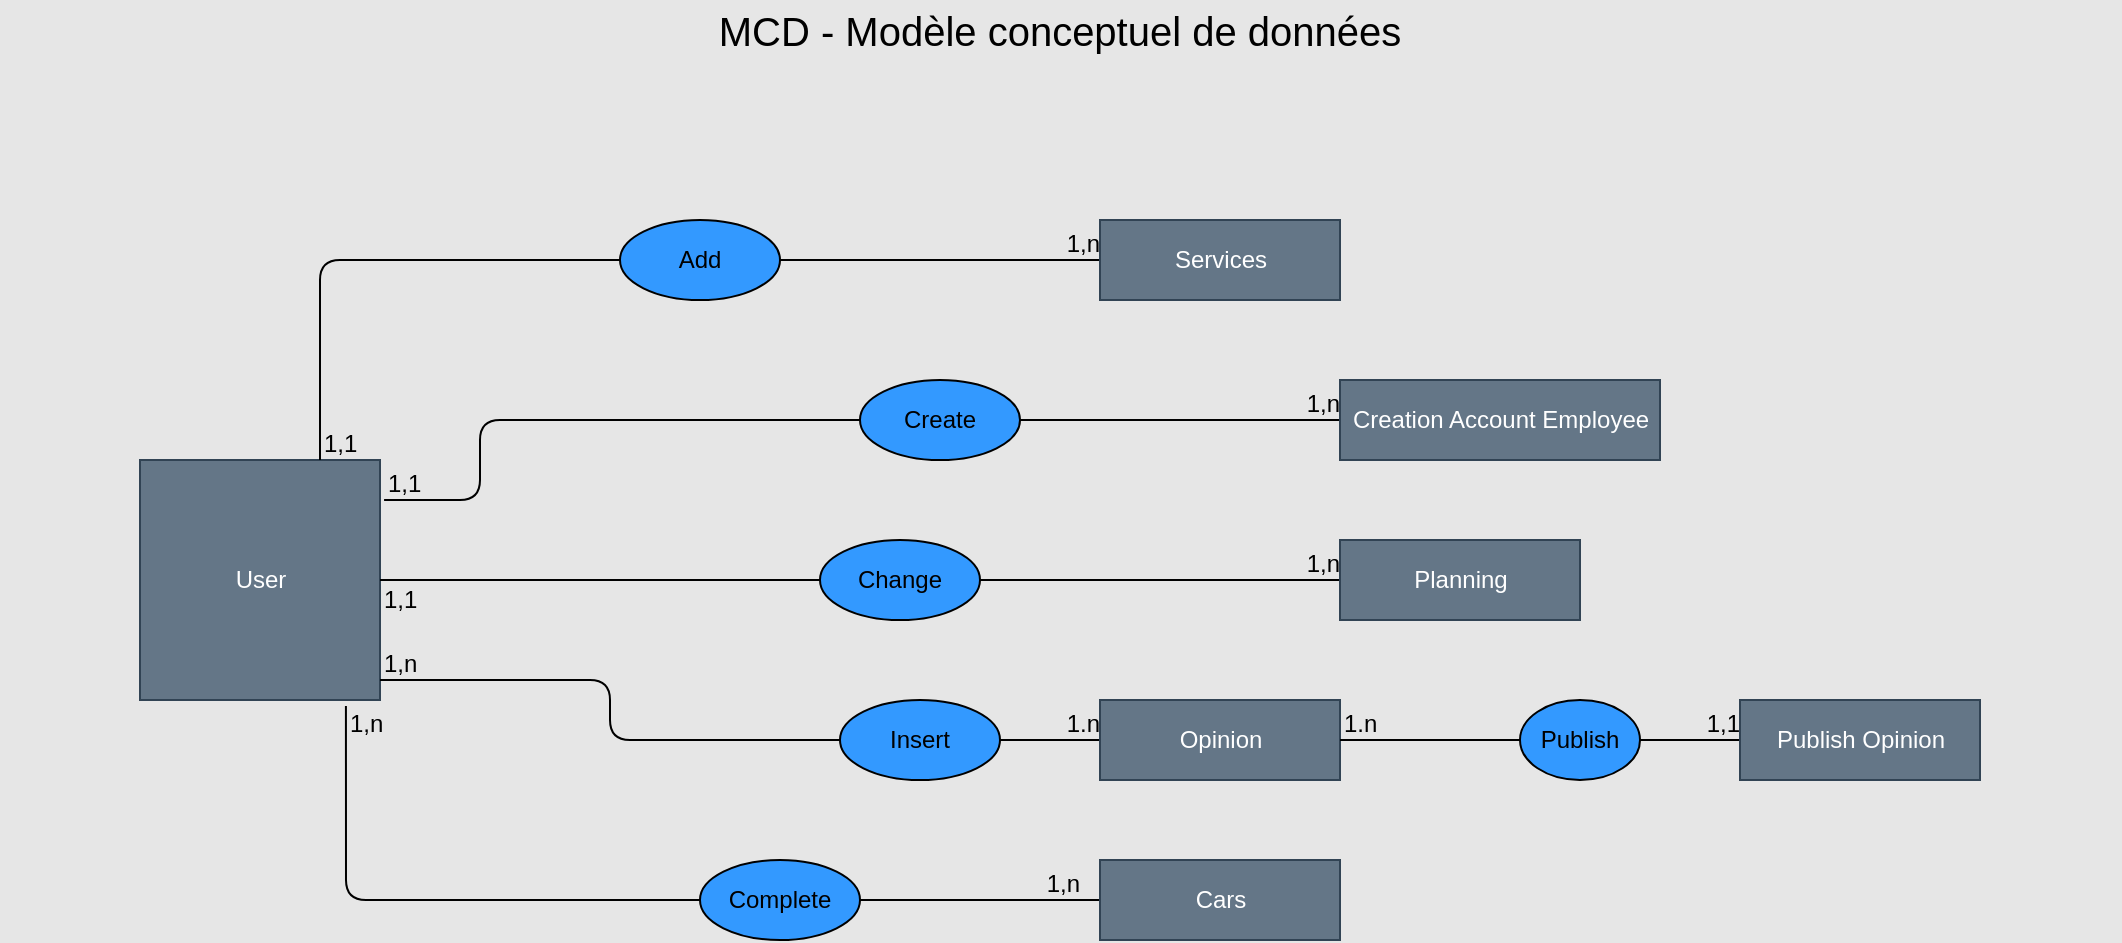 <mxfile>
    <diagram id="Ccciw3bMALI1cQTP-H8b" name="Page-1">
        <mxGraphModel dx="851" dy="467" grid="1" gridSize="10" guides="1" tooltips="1" connect="1" arrows="1" fold="1" page="1" pageScale="1" pageWidth="1169" pageHeight="827" background="#E6E6E6" math="0" shadow="0">
            <root>
                <mxCell id="0"/>
                <mxCell id="1" parent="0"/>
                <mxCell id="49" value="MCD - Modèle conceptuel de données" style="text;html=1;strokeColor=none;fillColor=none;align=center;verticalAlign=middle;whiteSpace=wrap;rounded=0;fontColor=#000000;fontSize=20;" parent="1" vertex="1">
                    <mxGeometry x="50" y="10" width="1060" height="30" as="geometry"/>
                </mxCell>
                <mxCell id="50" value="" style="endArrow=none;html=1;edgeStyle=orthogonalEdgeStyle;strokeColor=#000000;exitX=1;exitY=0.5;exitDx=0;exitDy=0;entryX=0;entryY=0.5;entryDx=0;entryDy=0;startArrow=none;" parent="1" source="101" target="90" edge="1">
                    <mxGeometry relative="1" as="geometry">
                        <mxPoint x="115" y="120" as="sourcePoint"/>
                        <mxPoint x="390" y="100" as="targetPoint"/>
                        <Array as="points"/>
                    </mxGeometry>
                </mxCell>
                <mxCell id="52" value="1,n" style="edgeLabel;resizable=0;html=1;align=right;verticalAlign=bottom;labelBackgroundColor=none;fontColor=#000000;fontSize=12;" parent="50" connectable="0" vertex="1">
                    <mxGeometry x="1" relative="1" as="geometry"/>
                </mxCell>
                <mxCell id="53" value="" style="endArrow=none;html=1;edgeStyle=orthogonalEdgeStyle;strokeColor=#000000;exitX=1;exitY=0.5;exitDx=0;exitDy=0;entryX=0;entryY=0.5;entryDx=0;entryDy=0;startArrow=none;" parent="1" source="100" target="91" edge="1">
                    <mxGeometry relative="1" as="geometry">
                        <mxPoint x="230.02" y="222.154" as="sourcePoint"/>
                        <mxPoint x="428.72" y="297.816" as="targetPoint"/>
                        <Array as="points"/>
                    </mxGeometry>
                </mxCell>
                <mxCell id="55" value="1,n" style="edgeLabel;resizable=0;html=1;align=right;verticalAlign=bottom;labelBackgroundColor=none;fontColor=#000000;fontSize=12;" parent="53" connectable="0" vertex="1">
                    <mxGeometry x="1" relative="1" as="geometry"/>
                </mxCell>
                <mxCell id="56" value="" style="endArrow=none;html=1;edgeStyle=orthogonalEdgeStyle;strokeColor=#000000;entryX=0;entryY=0.5;entryDx=0;entryDy=0;exitX=1;exitY=0.5;exitDx=0;exitDy=0;startArrow=none;" parent="1" source="114" target="92" edge="1">
                    <mxGeometry relative="1" as="geometry">
                        <mxPoint x="340" y="180.65" as="sourcePoint"/>
                        <mxPoint x="639.4" y="180.002" as="targetPoint"/>
                    </mxGeometry>
                </mxCell>
                <mxCell id="58" value="1,n" style="edgeLabel;resizable=0;html=1;align=right;verticalAlign=bottom;labelBackgroundColor=none;fontColor=#000000;fontSize=12;" parent="56" connectable="0" vertex="1">
                    <mxGeometry x="1" relative="1" as="geometry"/>
                </mxCell>
                <mxCell id="62" value="" style="endArrow=none;html=1;edgeStyle=orthogonalEdgeStyle;strokeColor=#000000;fontColor=#000000;exitX=1;exitY=0.5;exitDx=0;exitDy=0;entryX=0;entryY=0.5;entryDx=0;entryDy=0;startArrow=none;" parent="1" source="99" target="93" edge="1">
                    <mxGeometry relative="1" as="geometry">
                        <mxPoint x="160" y="445.53" as="sourcePoint"/>
                        <mxPoint x="339.94" y="394.446" as="targetPoint"/>
                    </mxGeometry>
                </mxCell>
                <mxCell id="64" value="1.n" style="edgeLabel;resizable=0;html=1;align=right;verticalAlign=bottom;labelBackgroundColor=none;fontColor=#000000;fontSize=12;" parent="62" connectable="0" vertex="1">
                    <mxGeometry x="1" relative="1" as="geometry"/>
                </mxCell>
                <mxCell id="66" value="" style="endArrow=none;html=1;edgeStyle=orthogonalEdgeStyle;strokeColor=#000000;fontColor=#000000;exitX=1;exitY=0.5;exitDx=0;exitDy=0;entryX=0;entryY=0.5;entryDx=0;entryDy=0;startArrow=none;" parent="1" source="97" target="95" edge="1">
                    <mxGeometry relative="1" as="geometry">
                        <mxPoint x="180" y="570" as="sourcePoint"/>
                        <mxPoint x="370.02" y="650.074" as="targetPoint"/>
                        <Array as="points"/>
                    </mxGeometry>
                </mxCell>
                <mxCell id="68" value="1,n" style="edgeLabel;resizable=0;html=1;align=right;verticalAlign=bottom;labelBackgroundColor=none;fontColor=#000000;fontSize=12;" parent="66" connectable="0" vertex="1">
                    <mxGeometry x="1" relative="1" as="geometry">
                        <mxPoint x="-10" as="offset"/>
                    </mxGeometry>
                </mxCell>
                <mxCell id="70" value="" style="endArrow=none;html=1;edgeStyle=orthogonalEdgeStyle;strokeColor=#000000;fontColor=#000000;entryX=0;entryY=0.5;entryDx=0;entryDy=0;exitX=1;exitY=0.5;exitDx=0;exitDy=0;startArrow=none;" parent="1" source="120" target="94" edge="1">
                    <mxGeometry relative="1" as="geometry">
                        <mxPoint x="530.7" y="423.186" as="sourcePoint"/>
                        <mxPoint x="629.3" y="424.012" as="targetPoint"/>
                    </mxGeometry>
                </mxCell>
                <mxCell id="72" value="1,1" style="edgeLabel;resizable=0;html=1;align=right;verticalAlign=bottom;labelBackgroundColor=none;fontColor=#000000;fontSize=12;" parent="70" connectable="0" vertex="1">
                    <mxGeometry x="1" relative="1" as="geometry"/>
                </mxCell>
                <mxCell id="88" value="User" style="html=1;labelBackgroundColor=none;fontColor=#ffffff;fillColor=#647687;strokeColor=#314354;" parent="1" vertex="1">
                    <mxGeometry x="120" y="240" width="120" height="120" as="geometry"/>
                </mxCell>
                <mxCell id="90" value="Services" style="html=1;labelBackgroundColor=none;fontColor=#ffffff;fillColor=#647687;strokeColor=#314354;" parent="1" vertex="1">
                    <mxGeometry x="600" y="120" width="120" height="40" as="geometry"/>
                </mxCell>
                <mxCell id="91" value="Planning" style="html=1;labelBackgroundColor=none;fontColor=#ffffff;fillColor=#647687;strokeColor=#314354;" parent="1" vertex="1">
                    <mxGeometry x="720" y="280" width="120" height="40" as="geometry"/>
                </mxCell>
                <mxCell id="92" value="Creation Account Employee" style="html=1;labelBackgroundColor=none;fontColor=#ffffff;fillColor=#647687;strokeColor=#314354;" parent="1" vertex="1">
                    <mxGeometry x="720" y="200" width="160" height="40" as="geometry"/>
                </mxCell>
                <mxCell id="93" value="Opinion" style="html=1;labelBackgroundColor=none;fontColor=#ffffff;fillColor=#647687;strokeColor=#314354;" parent="1" vertex="1">
                    <mxGeometry x="600" y="360" width="120" height="40" as="geometry"/>
                </mxCell>
                <mxCell id="94" value="Publish Opinion" style="html=1;labelBackgroundColor=none;fontColor=#ffffff;fillColor=#647687;strokeColor=#314354;" parent="1" vertex="1">
                    <mxGeometry x="920" y="360" width="120" height="40" as="geometry"/>
                </mxCell>
                <mxCell id="95" value="Cars" style="html=1;labelBackgroundColor=none;fontColor=#ffffff;fillColor=#647687;strokeColor=#314354;" parent="1" vertex="1">
                    <mxGeometry x="600" y="440" width="120" height="40" as="geometry"/>
                </mxCell>
                <mxCell id="102" value="" style="endArrow=none;html=1;edgeStyle=orthogonalEdgeStyle;strokeColor=#000000;exitX=0.75;exitY=0;exitDx=0;exitDy=0;entryX=0;entryY=0.5;entryDx=0;entryDy=0;" parent="1" source="88" target="101" edge="1">
                    <mxGeometry relative="1" as="geometry">
                        <mxPoint x="241.04" y="158" as="sourcePoint"/>
                        <mxPoint x="440" y="100" as="targetPoint"/>
                        <Array as="points">
                            <mxPoint x="210" y="140"/>
                        </Array>
                    </mxGeometry>
                </mxCell>
                <mxCell id="103" value="1,1" style="edgeLabel;resizable=0;html=1;align=left;verticalAlign=bottom;labelBackgroundColor=none;fontColor=#000000;fontSize=12;" parent="102" connectable="0" vertex="1">
                    <mxGeometry x="-1" relative="1" as="geometry"/>
                </mxCell>
                <mxCell id="101" value="Add" style="ellipse;whiteSpace=wrap;html=1;labelBackgroundColor=none;fontColor=#000000;fillColor=#3399FF;" parent="1" vertex="1">
                    <mxGeometry x="360" y="120" width="80" height="40" as="geometry"/>
                </mxCell>
                <mxCell id="105" value="" style="endArrow=none;html=1;edgeStyle=orthogonalEdgeStyle;strokeColor=#000000;entryX=0;entryY=0.5;entryDx=0;entryDy=0;exitX=1;exitY=0.5;exitDx=0;exitDy=0;" parent="1" source="88" target="100" edge="1">
                    <mxGeometry relative="1" as="geometry">
                        <mxPoint x="260" y="200" as="sourcePoint"/>
                        <mxPoint x="440" y="260" as="targetPoint"/>
                        <Array as="points"/>
                    </mxGeometry>
                </mxCell>
                <mxCell id="106" value="1,1" style="edgeLabel;resizable=0;html=1;align=left;verticalAlign=bottom;labelBackgroundColor=none;fontColor=#000000;fontSize=12;" parent="105" connectable="0" vertex="1">
                    <mxGeometry x="-1" relative="1" as="geometry">
                        <mxPoint y="18" as="offset"/>
                    </mxGeometry>
                </mxCell>
                <mxCell id="100" value="Change" style="ellipse;whiteSpace=wrap;html=1;labelBackgroundColor=none;fontColor=#000000;fillColor=#3399FF;" parent="1" vertex="1">
                    <mxGeometry x="460" y="280" width="80" height="40" as="geometry"/>
                </mxCell>
                <mxCell id="108" value="" style="endArrow=none;html=1;edgeStyle=orthogonalEdgeStyle;strokeColor=#000000;fontColor=#000000;exitX=1;exitY=0.917;exitDx=0;exitDy=0;entryX=0;entryY=0.5;entryDx=0;entryDy=0;exitPerimeter=0;" parent="1" source="88" target="99" edge="1">
                    <mxGeometry relative="1" as="geometry">
                        <mxPoint x="230" y="480" as="sourcePoint"/>
                        <mxPoint x="440" y="420" as="targetPoint"/>
                    </mxGeometry>
                </mxCell>
                <mxCell id="109" value="1,n" style="edgeLabel;resizable=0;html=1;align=left;verticalAlign=bottom;labelBackgroundColor=none;fontColor=#000000;fontSize=12;" parent="108" connectable="0" vertex="1">
                    <mxGeometry x="-1" relative="1" as="geometry"/>
                </mxCell>
                <mxCell id="99" value="Insert" style="ellipse;whiteSpace=wrap;html=1;labelBackgroundColor=none;fontColor=#000000;fillColor=#3399FF;" parent="1" vertex="1">
                    <mxGeometry x="470" y="360" width="80" height="40" as="geometry"/>
                </mxCell>
                <mxCell id="111" value="" style="endArrow=none;html=1;edgeStyle=orthogonalEdgeStyle;strokeColor=#000000;fontColor=#000000;exitX=0.858;exitY=1.025;exitDx=0;exitDy=0;exitPerimeter=0;entryX=0;entryY=0.5;entryDx=0;entryDy=0;" parent="1" source="88" target="97" edge="1">
                    <mxGeometry relative="1" as="geometry">
                        <mxPoint x="242.96" y="523" as="sourcePoint"/>
                        <mxPoint x="440" y="580" as="targetPoint"/>
                        <Array as="points">
                            <mxPoint x="223" y="460"/>
                        </Array>
                    </mxGeometry>
                </mxCell>
                <mxCell id="112" value="1,n" style="edgeLabel;resizable=0;html=1;align=left;verticalAlign=bottom;labelBackgroundColor=none;fontColor=#000000;fontSize=12;" parent="111" connectable="0" vertex="1">
                    <mxGeometry x="-1" relative="1" as="geometry">
                        <mxPoint y="17" as="offset"/>
                    </mxGeometry>
                </mxCell>
                <mxCell id="97" value="Complete" style="ellipse;whiteSpace=wrap;html=1;labelBackgroundColor=none;fontColor=#000000;fillColor=#3399FF;" parent="1" vertex="1">
                    <mxGeometry x="400" y="440" width="80" height="40" as="geometry"/>
                </mxCell>
                <mxCell id="115" value="" style="endArrow=none;html=1;edgeStyle=orthogonalEdgeStyle;strokeColor=#000000;entryX=0;entryY=0.5;entryDx=0;entryDy=0;exitX=1.017;exitY=0.167;exitDx=0;exitDy=0;exitPerimeter=0;" parent="1" source="88" target="114" edge="1">
                    <mxGeometry relative="1" as="geometry">
                        <mxPoint x="320" y="180" as="sourcePoint"/>
                        <mxPoint x="520" y="180" as="targetPoint"/>
                        <Array as="points">
                            <mxPoint x="290" y="260"/>
                            <mxPoint x="290" y="220"/>
                        </Array>
                    </mxGeometry>
                </mxCell>
                <mxCell id="116" value="1,1" style="edgeLabel;resizable=0;html=1;align=left;verticalAlign=bottom;labelBackgroundColor=none;fontColor=#000000;fontSize=12;" parent="115" connectable="0" vertex="1">
                    <mxGeometry x="-1" relative="1" as="geometry"/>
                </mxCell>
                <mxCell id="114" value="Create" style="ellipse;whiteSpace=wrap;html=1;labelBackgroundColor=none;fontColor=#000000;fillColor=#3399FF;" parent="1" vertex="1">
                    <mxGeometry x="480" y="200" width="80" height="40" as="geometry"/>
                </mxCell>
                <mxCell id="121" value="" style="endArrow=none;html=1;edgeStyle=orthogonalEdgeStyle;strokeColor=#000000;fontColor=#000000;entryX=0;entryY=0.5;entryDx=0;entryDy=0;exitX=1;exitY=0.5;exitDx=0;exitDy=0;" parent="1" source="93" target="120" edge="1">
                    <mxGeometry relative="1" as="geometry">
                        <mxPoint x="560" y="420" as="sourcePoint"/>
                        <mxPoint x="680" y="420" as="targetPoint"/>
                    </mxGeometry>
                </mxCell>
                <mxCell id="122" value="1.n" style="edgeLabel;resizable=0;html=1;align=left;verticalAlign=bottom;labelBackgroundColor=none;fontColor=#000000;fontSize=12;" parent="121" connectable="0" vertex="1">
                    <mxGeometry x="-1" relative="1" as="geometry"/>
                </mxCell>
                <mxCell id="120" value="Publish" style="ellipse;whiteSpace=wrap;html=1;labelBackgroundColor=none;fontColor=#000000;fillColor=#3399FF;" parent="1" vertex="1">
                    <mxGeometry x="810" y="360" width="60" height="40" as="geometry"/>
                </mxCell>
            </root>
        </mxGraphModel>
    </diagram>
</mxfile>